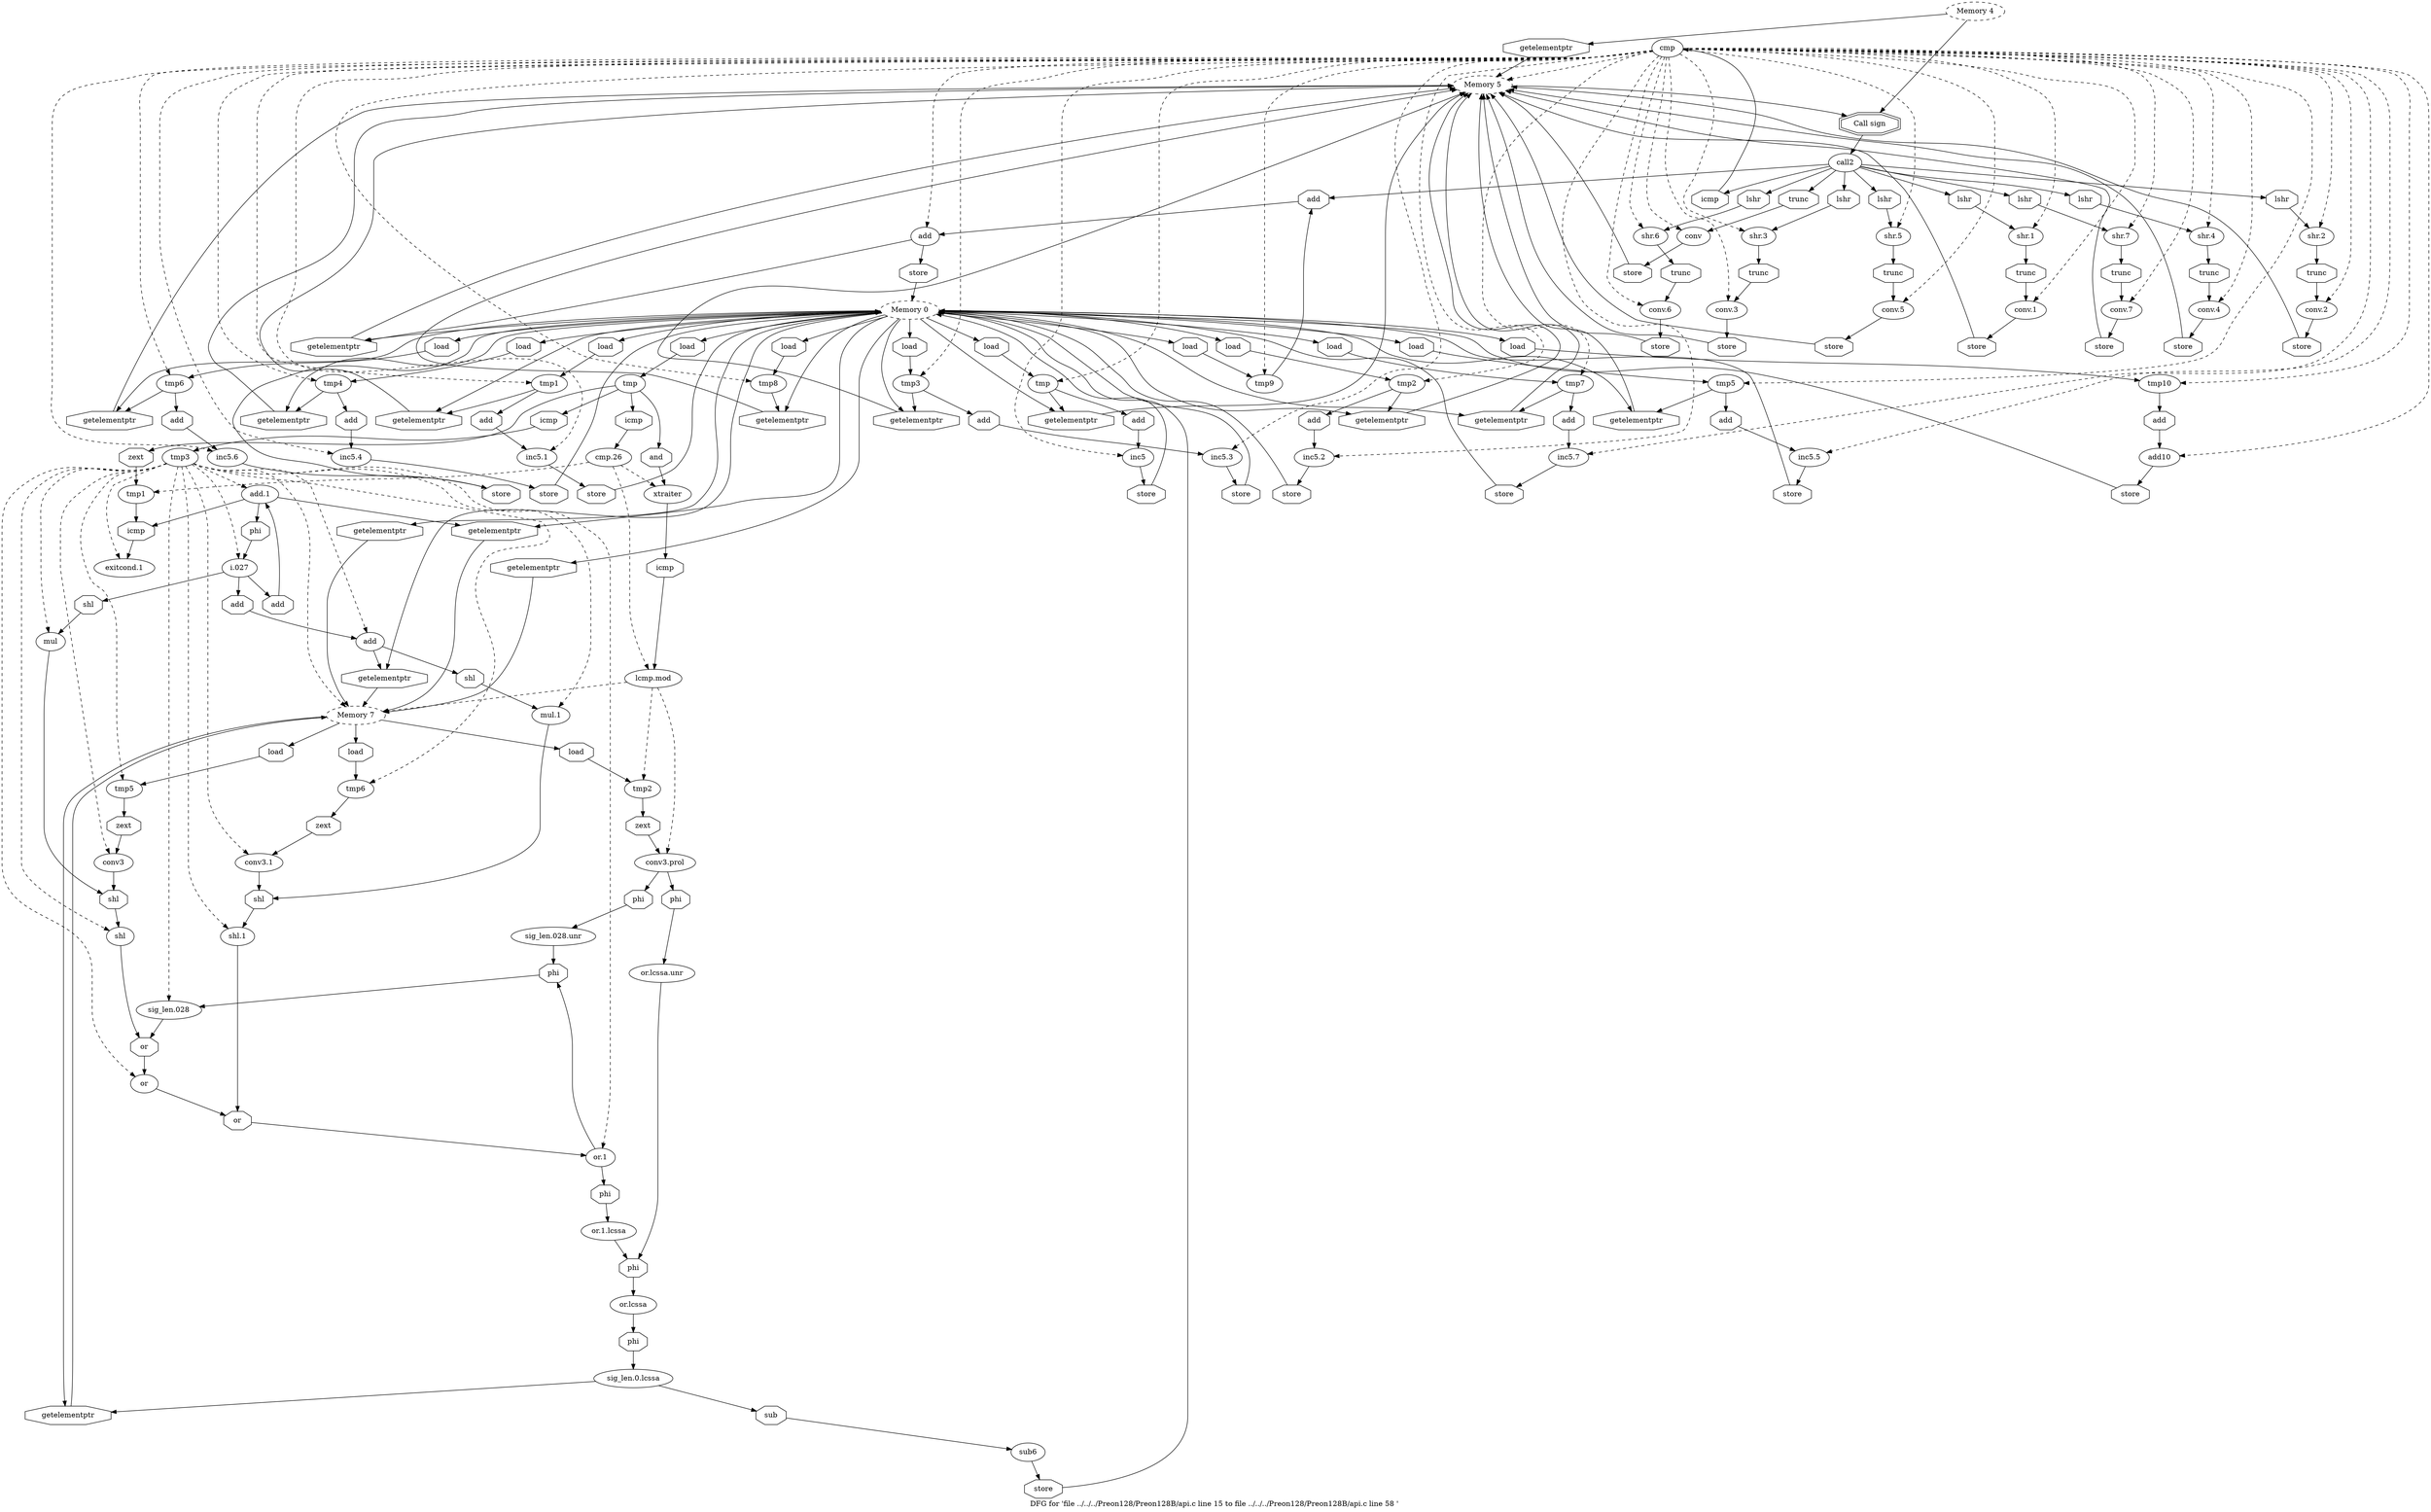 digraph "DFG for 'file ../../../Preon128/Preon128B/api.c line 15 to file ../../../Preon128/Preon128B/api.c line 58 '  "{
label="DFG for 'file ../../../Preon128/Preon128B/api.c line 15 to file ../../../Preon128/Preon128B/api.c line 58 ' ";
node_3170[shape=ellipse,style=solid,label="cmp"]
node_3165[shape=ellipse,style=dashed,label="Memory 5"]
"node_3170"->"node_3165" [style=dashed]
node_3250[shape=ellipse,style=solid,label="conv.7"]
"node_3170"->"node_3250" [style=dashed]
node_3254[shape=ellipse,style=solid,label="inc5.7"]
"node_3170"->"node_3254" [style=dashed]
node_3205[shape=ellipse,style=solid,label="conv.3"]
"node_3170"->"node_3205" [style=dashed]
node_3259[shape=ellipse,style=solid,label="tmp8"]
"node_3170"->"node_3259" [style=dashed]
node_3262[shape=ellipse,style=solid,label="tmp9"]
"node_3170"->"node_3262" [style=dashed]
node_3228[shape=ellipse,style=solid,label="conv.5"]
"node_3170"->"node_3228" [style=dashed]
node_3241[shape=ellipse,style=solid,label="tmp6"]
"node_3170"->"node_3241" [style=dashed]
node_3264[shape=ellipse,style=solid,label="add"]
"node_3170"->"node_3264" [style=dashed]
node_3221[shape=ellipse,style=solid,label="inc5.4"]
"node_3170"->"node_3221" [style=dashed]
node_3226[shape=ellipse,style=solid,label="shr.5"]
"node_3170"->"node_3226" [style=dashed]
node_3268[shape=ellipse,style=solid,label="tmp10"]
"node_3170"->"node_3268" [style=dashed]
node_3215[shape=ellipse,style=solid,label="shr.4"]
"node_3170"->"node_3215" [style=dashed]
node_3237[shape=ellipse,style=solid,label="shr.6"]
"node_3170"->"node_3237" [style=dashed]
node_3176[shape=ellipse,style=solid,label="inc5"]
"node_3170"->"node_3176" [style=dashed]
node_3270[shape=ellipse,style=solid,label="add10"]
"node_3170"->"node_3270" [style=dashed]
node_3174[shape=ellipse,style=solid,label="tmp"]
"node_3170"->"node_3174" [style=dashed]
node_3172[shape=ellipse,style=solid,label="conv"]
"node_3170"->"node_3172" [style=dashed]
node_3208[shape=ellipse,style=solid,label="tmp3"]
"node_3170"->"node_3208" [style=dashed]
node_3232[shape=ellipse,style=solid,label="inc5.5"]
"node_3170"->"node_3232" [style=dashed]
node_3185[shape=ellipse,style=solid,label="tmp1"]
"node_3170"->"node_3185" [style=dashed]
node_3239[shape=ellipse,style=solid,label="conv.6"]
"node_3170"->"node_3239" [style=dashed]
node_3243[shape=ellipse,style=solid,label="inc5.6"]
"node_3170"->"node_3243" [style=dashed]
node_3183[shape=ellipse,style=solid,label="conv.1"]
"node_3170"->"node_3183" [style=dashed]
node_3181[shape=ellipse,style=solid,label="shr.1"]
"node_3170"->"node_3181" [style=dashed]
node_3187[shape=ellipse,style=solid,label="inc5.1"]
"node_3170"->"node_3187" [style=dashed]
node_3219[shape=ellipse,style=solid,label="tmp4"]
"node_3170"->"node_3219" [style=dashed]
node_3194[shape=ellipse,style=solid,label="conv.2"]
"node_3170"->"node_3194" [style=dashed]
node_3192[shape=ellipse,style=solid,label="shr.2"]
"node_3170"->"node_3192" [style=dashed]
node_3230[shape=ellipse,style=solid,label="tmp5"]
"node_3170"->"node_3230" [style=dashed]
node_3210[shape=ellipse,style=solid,label="inc5.3"]
"node_3170"->"node_3210" [style=dashed]
node_3198[shape=ellipse,style=solid,label="inc5.2"]
"node_3170"->"node_3198" [style=dashed]
node_3252[shape=ellipse,style=solid,label="tmp7"]
"node_3170"->"node_3252" [style=dashed]
node_3248[shape=ellipse,style=solid,label="shr.7"]
"node_3170"->"node_3248" [style=dashed]
node_3196[shape=ellipse,style=solid,label="tmp2"]
"node_3170"->"node_3196" [style=dashed]
node_3217[shape=ellipse,style=solid,label="conv.4"]
"node_3170"->"node_3217" [style=dashed]
node_3203[shape=ellipse,style=solid,label="shr.3"]
"node_3170"->"node_3203" [style=dashed]
node_3169[shape=doubleoctagon,style=solid,label="Call sign"]
node_3168[shape=ellipse,style=solid,label="call2"]
"node_3169"->"node_3168"
node_3249[shape=octagon,style=solid,label="lshr"]
"node_3168"->"node_3249"
node_3227[shape=octagon,style=solid,label="lshr"]
"node_3168"->"node_3227"
node_3171[shape=octagon,style=solid,label="icmp"]
"node_3168"->"node_3171"
node_3265[shape=octagon,style=solid,label="add"]
"node_3168"->"node_3265"
node_3173[shape=octagon,style=solid,label="trunc"]
"node_3168"->"node_3173"
node_3238[shape=octagon,style=solid,label="lshr"]
"node_3168"->"node_3238"
node_3204[shape=octagon,style=solid,label="lshr"]
"node_3168"->"node_3204"
node_3182[shape=octagon,style=solid,label="lshr"]
"node_3168"->"node_3182"
node_3216[shape=octagon,style=solid,label="lshr"]
"node_3168"->"node_3216"
node_3193[shape=octagon,style=solid,label="lshr"]
"node_3168"->"node_3193"
node_3167[shape=ellipse,style=dashed,label="Memory 4"]
"node_3167"->"node_3169"
node_3166[shape=octagon,style=solid,label="getelementptr"]
"node_3167"->"node_3166"
"node_3166"->"node_3165"
"node_3165"->"node_3169"
node_3164[shape=ellipse,style=dashed,label="Memory 0"]
node_3330[shape=octagon,style=solid,label="getelementptr"]
"node_3164"->"node_3330"
node_3257[shape=octagon,style=solid,label="getelementptr"]
"node_3164"->"node_3257"
node_3253[shape=octagon,style=solid,label="load"]
"node_3164"->"node_3253"
node_3224[shape=octagon,style=solid,label="getelementptr"]
"node_3164"->"node_3224"
node_3260[shape=octagon,style=solid,label="load"]
"node_3164"->"node_3260"
node_3261[shape=octagon,style=solid,label="getelementptr"]
"node_3164"->"node_3261"
node_3283[shape=octagon,style=solid,label="getelementptr"]
"node_3164"->"node_3283"
node_3213[shape=octagon,style=solid,label="getelementptr"]
"node_3164"->"node_3213"
node_3263[shape=octagon,style=solid,label="load"]
"node_3164"->"node_3263"
node_3321[shape=octagon,style=solid,label="getelementptr"]
"node_3164"->"node_3321"
node_3267[shape=octagon,style=solid,label="getelementptr"]
"node_3164"->"node_3267"
node_3304[shape=octagon,style=solid,label="getelementptr"]
"node_3164"->"node_3304"
node_3269[shape=octagon,style=solid,label="load"]
"node_3164"->"node_3269"
node_3175[shape=octagon,style=solid,label="load"]
"node_3164"->"node_3175"
node_3246[shape=octagon,style=solid,label="getelementptr"]
"node_3164"->"node_3246"
node_3179[shape=octagon,style=solid,label="getelementptr"]
"node_3164"->"node_3179"
node_3186[shape=octagon,style=solid,label="load"]
"node_3164"->"node_3186"
node_3201[shape=octagon,style=solid,label="getelementptr"]
"node_3164"->"node_3201"
node_3209[shape=octagon,style=solid,label="load"]
"node_3164"->"node_3209"
node_3273[shape=octagon,style=solid,label="load"]
"node_3164"->"node_3273"
node_3242[shape=octagon,style=solid,label="load"]
"node_3164"->"node_3242"
node_3190[shape=octagon,style=solid,label="getelementptr"]
"node_3164"->"node_3190"
node_3235[shape=octagon,style=solid,label="getelementptr"]
"node_3164"->"node_3235"
node_3197[shape=octagon,style=solid,label="load"]
"node_3164"->"node_3197"
node_3220[shape=octagon,style=solid,label="load"]
"node_3164"->"node_3220"
node_3231[shape=octagon,style=solid,label="load"]
"node_3164"->"node_3231"
node_3285[shape=octagon,style=solid,label="load"]
node_3284[shape=ellipse,style=solid,label="tmp2"]
"node_3285"->"node_3284"
node_3286[shape=ellipse,style=solid,label="conv3.prol"]
node_3289[shape=octagon,style=solid,label="phi"]
"node_3286"->"node_3289"
node_3291[shape=octagon,style=solid,label="phi"]
"node_3286"->"node_3291"
node_3236[shape=octagon,style=solid,label="store"]
"node_3236"->"node_3165"
node_3329[shape=octagon,style=solid,label="phi"]
node_3328[shape=ellipse,style=solid,label="sig_len.0.lcssa"]
"node_3329"->"node_3328"
node_3282[shape=ellipse,style=dashed,label="Memory 7"]
"node_3330"->"node_3282"
node_3202[shape=octagon,style=solid,label="store"]
"node_3202"->"node_3165"
node_3309[shape=ellipse,style=solid,label="mul.1"]
node_3299[shape=octagon,style=solid,label="shl"]
"node_3309"->"node_3299"
node_3310[shape=octagon,style=solid,label="shl"]
"node_3310"->"node_3309"
node_3258[shape=octagon,style=solid,label="store"]
"node_3250"->"node_3258"
node_3335[shape=ellipse,style=solid,label="exitcond.1"]
node_3336[shape=octagon,style=solid,label="icmp"]
"node_3336"->"node_3335"
node_3211[shape=octagon,style=solid,label="add"]
"node_3211"->"node_3210"
node_3240[shape=octagon,style=solid,label="trunc"]
"node_3240"->"node_3239"
"node_3249"->"node_3248"
node_3255[shape=octagon,style=solid,label="add"]
"node_3255"->"node_3254"
node_3256[shape=octagon,style=solid,label="store"]
"node_3256"->"node_3164"
node_3229[shape=octagon,style=solid,label="trunc"]
"node_3229"->"node_3228"
"node_3257"->"node_3165"
"node_3258"->"node_3165"
node_3317[shape=ellipse,style=solid,label="conv3"]
node_3316[shape=octagon,style=solid,label="shl"]
"node_3317"->"node_3316"
node_3318[shape=octagon,style=solid,label="zext"]
"node_3318"->"node_3317"
node_3295[shape=octagon,style=solid,label="phi"]
node_3294[shape=ellipse,style=solid,label="or.1.lcssa"]
"node_3295"->"node_3294"
node_3296[shape=ellipse,style=solid,label="or.1"]
"node_3296"->"node_3295"
node_3325[shape=octagon,style=solid,label="phi"]
"node_3296"->"node_3325"
"node_3253"->"node_3252"
"node_3254"->"node_3256"
node_3214[shape=octagon,style=solid,label="store"]
"node_3205"->"node_3214"
"node_3227"->"node_3226"
"node_3224"->"node_3165"
node_3301[shape=octagon,style=solid,label="zext"]
node_3300[shape=ellipse,style=solid,label="conv3.1"]
"node_3301"->"node_3300"
node_3302[shape=ellipse,style=solid,label="tmp6"]
"node_3302"->"node_3301"
"node_3259"->"node_3261"
"node_3260"->"node_3259"
node_3225[shape=octagon,style=solid,label="store"]
"node_3225"->"node_3165"
node_3313[shape=ellipse,style=solid,label="or"]
node_3297[shape=octagon,style=solid,label="or"]
"node_3313"->"node_3297"
node_3314[shape=octagon,style=solid,label="or"]
"node_3314"->"node_3313"
node_3298[shape=ellipse,style=solid,label="shl.1"]
"node_3299"->"node_3298"
"node_3300"->"node_3299"
node_3200[shape=octagon,style=solid,label="store"]
"node_3200"->"node_3164"
"node_3261"->"node_3165"
"node_3262"->"node_3265"
node_3199[shape=octagon,style=solid,label="add"]
"node_3199"->"node_3198"
node_3206[shape=octagon,style=solid,label="trunc"]
"node_3206"->"node_3205"
node_3331[shape=ellipse,style=solid,label="sub6"]
node_3333[shape=octagon,style=solid,label="store"]
"node_3331"->"node_3333"
node_3332[shape=octagon,style=solid,label="sub"]
"node_3332"->"node_3331"
"node_3228"->"node_3236"
"node_3241"->"node_3246"
node_3244[shape=octagon,style=solid,label="add"]
"node_3241"->"node_3244"
node_3288[shape=ellipse,style=solid,label="or.lcssa.unr"]
"node_3289"->"node_3288"
node_3290[shape=ellipse,style=solid,label="sig_len.028.unr"]
"node_3290"->"node_3325"
"node_3283"->"node_3282"
node_3287[shape=octagon,style=solid,label="zext"]
"node_3284"->"node_3287"
"node_3213"->"node_3165"
"node_3263"->"node_3262"
node_3266[shape=octagon,style=solid,label="store"]
"node_3264"->"node_3266"
"node_3264"->"node_3267"
node_3223[shape=octagon,style=solid,label="store"]
"node_3221"->"node_3223"
"node_3321"->"node_3282"
node_3322[shape=ellipse,style=solid,label="mul"]
"node_3322"->"node_3316"
node_3311[shape=ellipse,style=solid,label="add"]
"node_3311"->"node_3310"
"node_3311"->"node_3321"
node_3312[shape=octagon,style=solid,label="add"]
"node_3312"->"node_3311"
node_3207[shape=octagon,style=solid,label="store"]
"node_3207"->"node_3164"
"node_3226"->"node_3229"
node_3323[shape=octagon,style=solid,label="shl"]
"node_3323"->"node_3322"
node_3324[shape=ellipse,style=solid,label="sig_len.028"]
"node_3324"->"node_3314"
node_3222[shape=octagon,style=solid,label="add"]
"node_3222"->"node_3221"
"node_3171"->"node_3170"
node_3178[shape=octagon,style=solid,label="store"]
"node_3178"->"node_3164"
"node_3333"->"node_3164"
node_3334[shape=octagon,style=solid,label="getelementptr"]
"node_3334"->"node_3282"
"node_3265"->"node_3264"
"node_3266"->"node_3164"
node_3177[shape=octagon,style=solid,label="add"]
"node_3177"->"node_3176"
"node_3214"->"node_3165"
"node_3287"->"node_3286"
node_3327[shape=octagon,style=solid,label="phi"]
"node_3288"->"node_3327"
"node_3267"->"node_3165"
node_3271[shape=octagon,style=solid,label="add"]
"node_3268"->"node_3271"
node_3218[shape=octagon,style=solid,label="trunc"]
"node_3215"->"node_3218"
node_3303[shape=octagon,style=solid,label="load"]
"node_3303"->"node_3302"
"node_3304"->"node_3282"
"node_3297"->"node_3296"
"node_3298"->"node_3297"
"node_3237"->"node_3240"
"node_3325"->"node_3324"
node_3326[shape=ellipse,style=solid,label="or.lcssa"]
"node_3326"->"node_3329"
"node_3176"->"node_3178"
"node_3269"->"node_3268"
"node_3270"->"node_3207"
"node_3291"->"node_3290"
node_3292[shape=ellipse,style=solid,label="tmp3"]
"node_3292"->"node_3309" [style=dashed]
"node_3292"->"node_3335" [style=dashed]
"node_3292"->"node_3317" [style=dashed]
"node_3292"->"node_3296" [style=dashed]
"node_3292"->"node_3302" [style=dashed]
"node_3292"->"node_3313" [style=dashed]
"node_3292"->"node_3300" [style=dashed]
"node_3292"->"node_3322" [style=dashed]
"node_3292"->"node_3311" [style=dashed]
"node_3292"->"node_3324" [style=dashed]
"node_3292"->"node_3298" [style=dashed]
node_3305[shape=ellipse,style=solid,label="add.1"]
"node_3292"->"node_3305" [style=dashed]
node_3307[shape=ellipse,style=solid,label="i.027"]
"node_3292"->"node_3307" [style=dashed]
node_3315[shape=ellipse,style=solid,label="shl"]
"node_3292"->"node_3315" [style=dashed]
node_3319[shape=ellipse,style=solid,label="tmp5"]
"node_3292"->"node_3319" [style=dashed]
"node_3292"->"node_3282" [style=dashed]
"node_3175"->"node_3174"
"node_3305"->"node_3336"
"node_3305"->"node_3304"
node_3308[shape=octagon,style=solid,label="phi"]
"node_3305"->"node_3308"
node_3306[shape=octagon,style=solid,label="add"]
"node_3306"->"node_3305"
"node_3174"->"node_3177"
"node_3174"->"node_3179"
"node_3246"->"node_3165"
"node_3271"->"node_3270"
node_3272[shape=ellipse,style=solid,label="tmp"]
node_3293[shape=octagon,style=solid,label="icmp"]
"node_3272"->"node_3293"
node_3275[shape=octagon,style=solid,label="icmp"]
"node_3272"->"node_3275"
node_3277[shape=octagon,style=solid,label="zext"]
"node_3272"->"node_3277"
node_3279[shape=octagon,style=solid,label="and"]
"node_3272"->"node_3279"
"node_3173"->"node_3172"
"node_3238"->"node_3237"
node_3234[shape=octagon,style=solid,label="store"]
"node_3234"->"node_3164"
node_3180[shape=octagon,style=solid,label="store"]
"node_3172"->"node_3180"
node_3233[shape=octagon,style=solid,label="add"]
"node_3233"->"node_3232"
"node_3179"->"node_3165"
"node_3186"->"node_3185"
"node_3208"->"node_3211"
"node_3208"->"node_3213"
"node_3232"->"node_3234"
"node_3185"->"node_3190"
node_3188[shape=octagon,style=solid,label="add"]
"node_3185"->"node_3188"
node_3247[shape=octagon,style=solid,label="store"]
"node_3239"->"node_3247"
"node_3201"->"node_3165"
"node_3293"->"node_3292"
"node_3294"->"node_3327"
"node_3204"->"node_3203"
node_3184[shape=octagon,style=solid,label="trunc"]
"node_3184"->"node_3183"
node_3245[shape=octagon,style=solid,label="store"]
"node_3243"->"node_3245"
"node_3307"->"node_3312"
"node_3307"->"node_3323"
"node_3307"->"node_3306"
"node_3308"->"node_3307"
node_3191[shape=octagon,style=solid,label="store"]
"node_3183"->"node_3191"
"node_3327"->"node_3326"
"node_3328"->"node_3332"
"node_3328"->"node_3334"
"node_3182"->"node_3181"
"node_3181"->"node_3184"
"node_3180"->"node_3165"
"node_3216"->"node_3215"
"node_3218"->"node_3217"
"node_3209"->"node_3208"
"node_3273"->"node_3272"
node_3274[shape=ellipse,style=solid,label="cmp.26"]
node_3276[shape=ellipse,style=solid,label="tmp1"]
"node_3274"->"node_3276" [style=dashed]
node_3278[shape=ellipse,style=solid,label="xtraiter"]
"node_3274"->"node_3278" [style=dashed]
node_3280[shape=ellipse,style=solid,label="lcmp.mod"]
"node_3274"->"node_3280" [style=dashed]
"node_3275"->"node_3274"
"node_3276"->"node_3336"
"node_3315"->"node_3314"
"node_3316"->"node_3315"
node_3189[shape=octagon,style=solid,label="store"]
"node_3187"->"node_3189"
"node_3244"->"node_3243"
"node_3219"->"node_3224"
"node_3219"->"node_3222"
"node_3277"->"node_3276"
node_3281[shape=octagon,style=solid,label="icmp"]
"node_3278"->"node_3281"
"node_3194"->"node_3202"
"node_3279"->"node_3278"
"node_3280"->"node_3286" [style=dashed]
"node_3280"->"node_3284" [style=dashed]
"node_3280"->"node_3282" [style=dashed]
"node_3193"->"node_3192"
"node_3319"->"node_3318"
node_3320[shape=octagon,style=solid,label="load"]
"node_3320"->"node_3319"
node_3195[shape=octagon,style=solid,label="trunc"]
"node_3192"->"node_3195"
"node_3191"->"node_3165"
"node_3223"->"node_3164"
"node_3247"->"node_3165"
"node_3242"->"node_3241"
"node_3190"->"node_3165"
"node_3235"->"node_3165"
"node_3189"->"node_3164"
"node_3230"->"node_3233"
"node_3230"->"node_3235"
"node_3188"->"node_3187"
"node_3195"->"node_3194"
node_3212[shape=octagon,style=solid,label="store"]
"node_3210"->"node_3212"
"node_3212"->"node_3164"
"node_3198"->"node_3200"
"node_3245"->"node_3164"
node_3251[shape=octagon,style=solid,label="trunc"]
"node_3251"->"node_3250"
"node_3252"->"node_3255"
"node_3252"->"node_3257"
"node_3248"->"node_3251"
"node_3197"->"node_3196"
"node_3196"->"node_3199"
"node_3196"->"node_3201"
"node_3217"->"node_3225"
"node_3281"->"node_3280"
"node_3282"->"node_3285"
"node_3282"->"node_3334"
"node_3282"->"node_3303"
"node_3282"->"node_3320"
"node_3203"->"node_3206"
"node_3220"->"node_3219"
"node_3231"->"node_3230"
}

